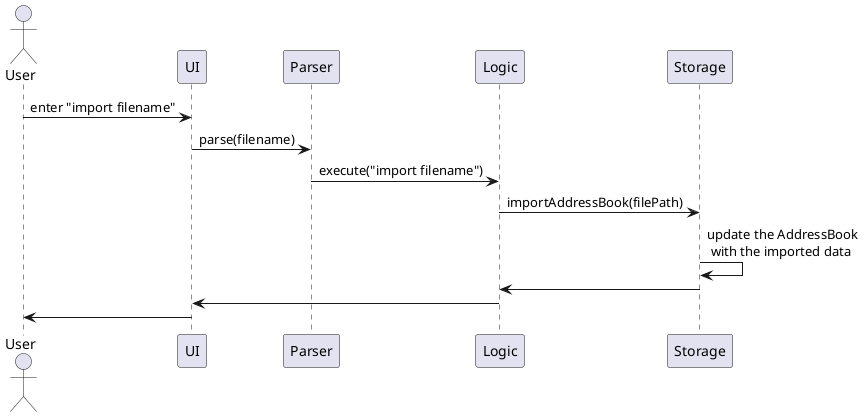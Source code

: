 @startuml
actor User
participant "UI" as UI
participant "Parser" as Parser
participant "Logic" as Logic

participant "Storage" as Storage


User -> UI: enter "import filename"
UI -> Parser: parse(filename)
Parser -> Logic: execute("import filename")


Logic -> Storage: importAddressBook(filePath)
Storage -> Storage: update the AddressBook \n with the imported data

Storage -> Logic
Logic -> UI:
UI -> User
@enduml
